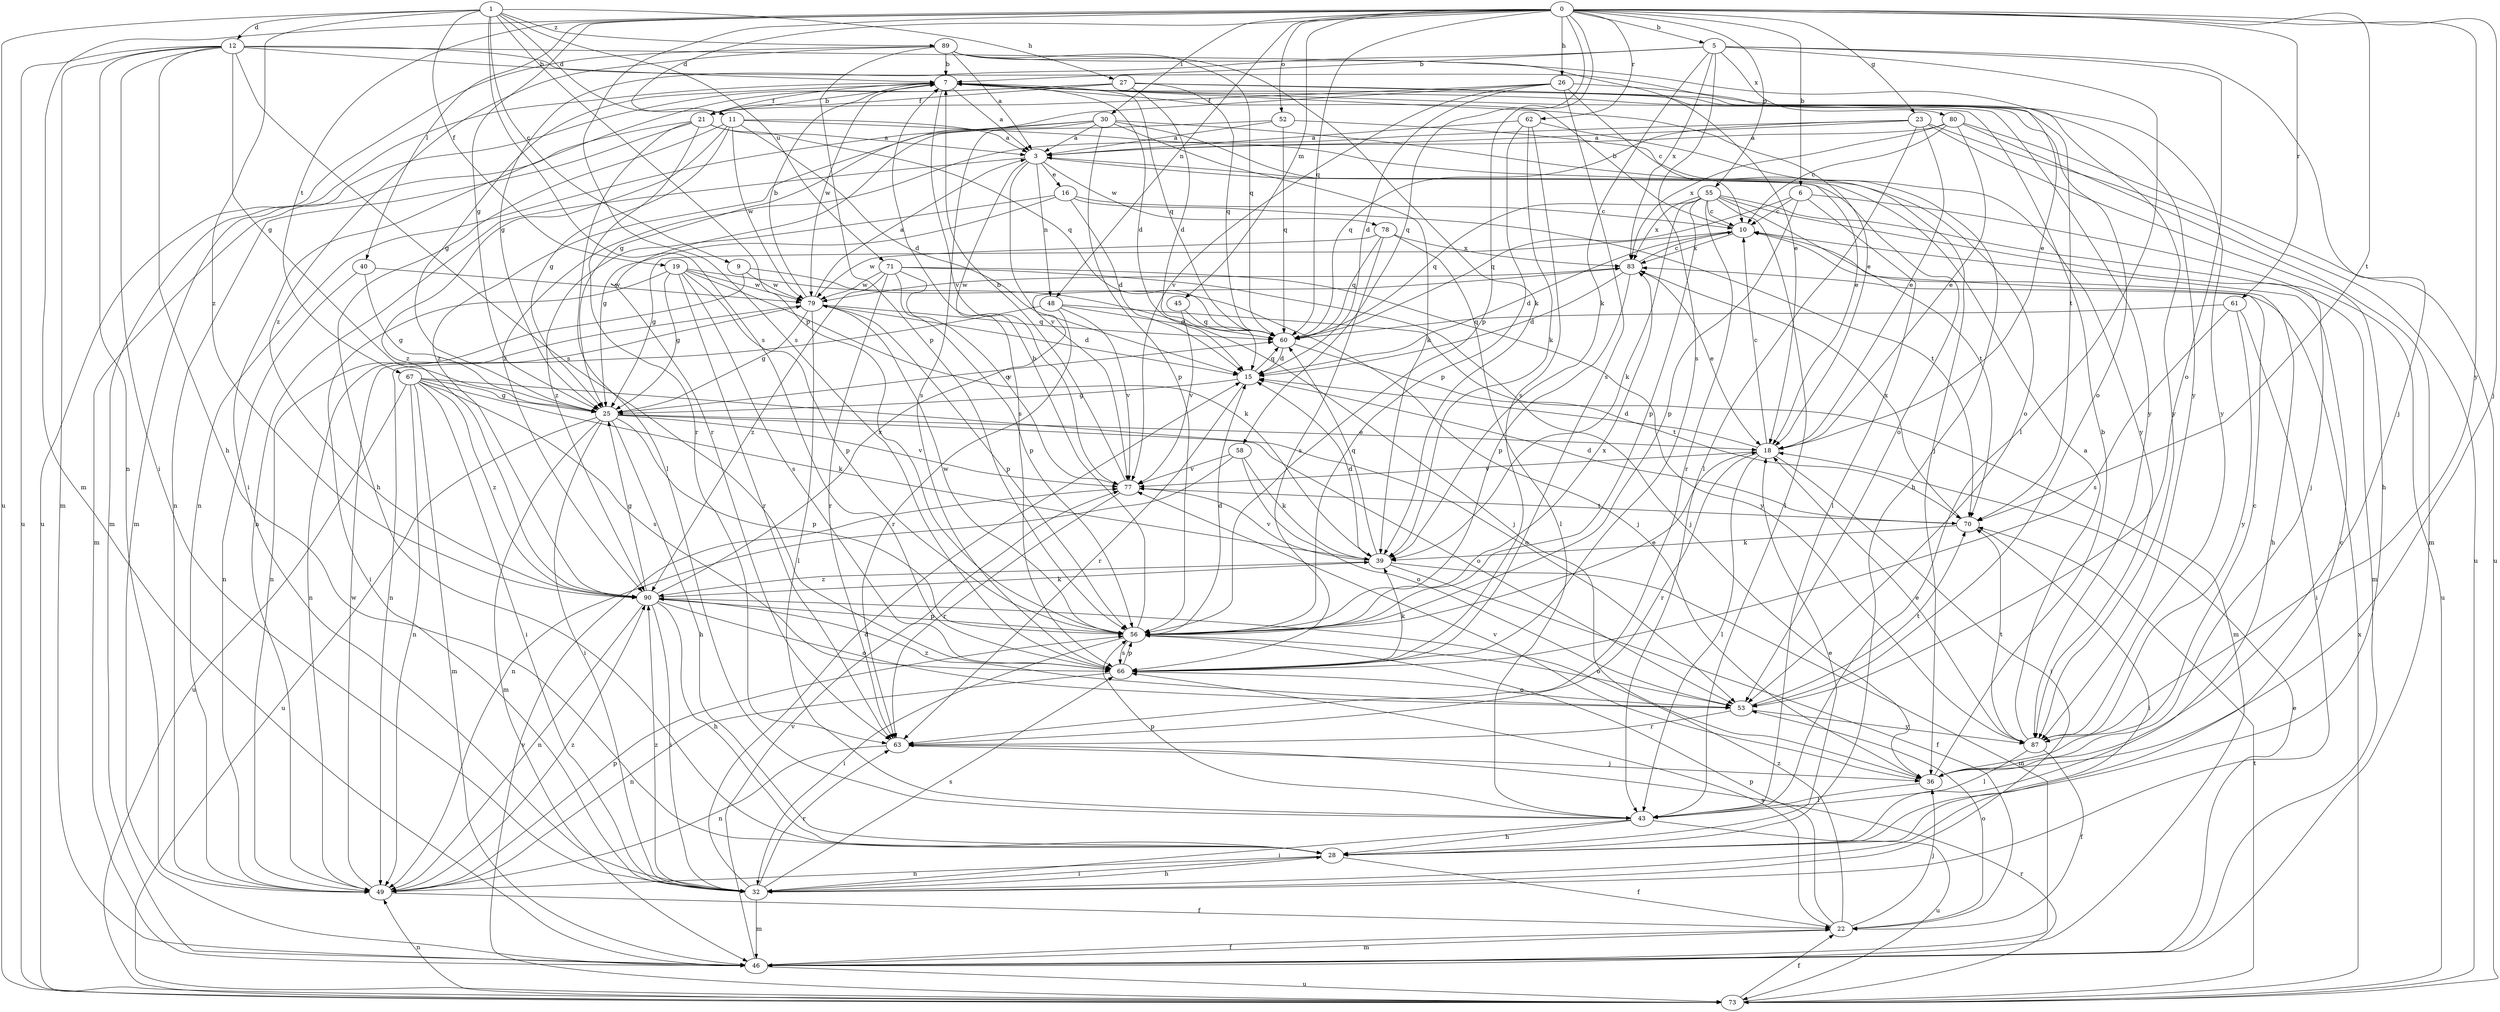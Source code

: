 strict digraph  {
0;
1;
3;
5;
6;
7;
9;
10;
11;
12;
15;
16;
18;
19;
21;
22;
23;
25;
26;
27;
28;
30;
32;
36;
39;
40;
43;
45;
46;
48;
49;
52;
53;
55;
56;
58;
60;
61;
62;
63;
66;
67;
70;
71;
73;
77;
78;
79;
80;
83;
87;
89;
90;
0 -> 5  [label=b];
0 -> 6  [label=b];
0 -> 11  [label=d];
0 -> 23  [label=g];
0 -> 25  [label=g];
0 -> 26  [label=h];
0 -> 30  [label=i];
0 -> 36  [label=j];
0 -> 40  [label=l];
0 -> 45  [label=m];
0 -> 46  [label=m];
0 -> 48  [label=n];
0 -> 52  [label=o];
0 -> 55  [label=p];
0 -> 56  [label=p];
0 -> 58  [label=q];
0 -> 60  [label=q];
0 -> 61  [label=r];
0 -> 62  [label=r];
0 -> 66  [label=s];
0 -> 67  [label=t];
0 -> 70  [label=t];
0 -> 87  [label=y];
1 -> 9  [label=c];
1 -> 11  [label=d];
1 -> 12  [label=d];
1 -> 19  [label=f];
1 -> 27  [label=h];
1 -> 56  [label=p];
1 -> 66  [label=s];
1 -> 71  [label=u];
1 -> 73  [label=u];
1 -> 89  [label=z];
1 -> 90  [label=z];
3 -> 16  [label=e];
3 -> 48  [label=n];
3 -> 49  [label=n];
3 -> 53  [label=o];
3 -> 66  [label=s];
3 -> 77  [label=v];
3 -> 78  [label=w];
5 -> 7  [label=b];
5 -> 25  [label=g];
5 -> 36  [label=j];
5 -> 39  [label=k];
5 -> 43  [label=l];
5 -> 53  [label=o];
5 -> 66  [label=s];
5 -> 80  [label=x];
5 -> 83  [label=x];
6 -> 10  [label=c];
6 -> 36  [label=j];
6 -> 43  [label=l];
6 -> 56  [label=p];
6 -> 60  [label=q];
7 -> 3  [label=a];
7 -> 15  [label=d];
7 -> 18  [label=e];
7 -> 21  [label=f];
7 -> 25  [label=g];
7 -> 46  [label=m];
7 -> 53  [label=o];
7 -> 60  [label=q];
7 -> 77  [label=v];
7 -> 79  [label=w];
7 -> 87  [label=y];
9 -> 36  [label=j];
9 -> 49  [label=n];
9 -> 79  [label=w];
10 -> 7  [label=b];
10 -> 15  [label=d];
10 -> 25  [label=g];
10 -> 28  [label=h];
10 -> 83  [label=x];
11 -> 3  [label=a];
11 -> 15  [label=d];
11 -> 25  [label=g];
11 -> 28  [label=h];
11 -> 53  [label=o];
11 -> 79  [label=w];
11 -> 90  [label=z];
12 -> 7  [label=b];
12 -> 18  [label=e];
12 -> 25  [label=g];
12 -> 28  [label=h];
12 -> 32  [label=i];
12 -> 46  [label=m];
12 -> 49  [label=n];
12 -> 66  [label=s];
12 -> 73  [label=u];
12 -> 87  [label=y];
15 -> 25  [label=g];
15 -> 60  [label=q];
15 -> 63  [label=r];
16 -> 10  [label=c];
16 -> 15  [label=d];
16 -> 25  [label=g];
16 -> 70  [label=t];
16 -> 90  [label=z];
18 -> 10  [label=c];
18 -> 15  [label=d];
18 -> 32  [label=i];
18 -> 43  [label=l];
18 -> 63  [label=r];
18 -> 77  [label=v];
19 -> 25  [label=g];
19 -> 32  [label=i];
19 -> 36  [label=j];
19 -> 39  [label=k];
19 -> 56  [label=p];
19 -> 63  [label=r];
19 -> 66  [label=s];
19 -> 79  [label=w];
21 -> 3  [label=a];
21 -> 7  [label=b];
21 -> 43  [label=l];
21 -> 46  [label=m];
21 -> 49  [label=n];
21 -> 60  [label=q];
21 -> 63  [label=r];
22 -> 36  [label=j];
22 -> 46  [label=m];
22 -> 53  [label=o];
22 -> 56  [label=p];
22 -> 66  [label=s];
22 -> 90  [label=z];
23 -> 3  [label=a];
23 -> 18  [label=e];
23 -> 28  [label=h];
23 -> 43  [label=l];
23 -> 60  [label=q];
23 -> 73  [label=u];
23 -> 90  [label=z];
25 -> 18  [label=e];
25 -> 28  [label=h];
25 -> 32  [label=i];
25 -> 46  [label=m];
25 -> 53  [label=o];
25 -> 56  [label=p];
25 -> 60  [label=q];
25 -> 73  [label=u];
25 -> 77  [label=v];
26 -> 10  [label=c];
26 -> 15  [label=d];
26 -> 21  [label=f];
26 -> 25  [label=g];
26 -> 66  [label=s];
26 -> 77  [label=v];
26 -> 87  [label=y];
27 -> 15  [label=d];
27 -> 21  [label=f];
27 -> 32  [label=i];
27 -> 46  [label=m];
27 -> 60  [label=q];
27 -> 70  [label=t];
27 -> 87  [label=y];
28 -> 10  [label=c];
28 -> 18  [label=e];
28 -> 22  [label=f];
28 -> 32  [label=i];
28 -> 49  [label=n];
30 -> 3  [label=a];
30 -> 18  [label=e];
30 -> 36  [label=j];
30 -> 39  [label=k];
30 -> 49  [label=n];
30 -> 56  [label=p];
30 -> 66  [label=s];
30 -> 90  [label=z];
32 -> 15  [label=d];
32 -> 28  [label=h];
32 -> 46  [label=m];
32 -> 63  [label=r];
32 -> 66  [label=s];
32 -> 90  [label=z];
36 -> 7  [label=b];
36 -> 10  [label=c];
36 -> 43  [label=l];
36 -> 77  [label=v];
39 -> 15  [label=d];
39 -> 22  [label=f];
39 -> 46  [label=m];
39 -> 60  [label=q];
39 -> 77  [label=v];
39 -> 90  [label=z];
40 -> 25  [label=g];
40 -> 49  [label=n];
40 -> 79  [label=w];
43 -> 28  [label=h];
43 -> 32  [label=i];
43 -> 56  [label=p];
43 -> 73  [label=u];
45 -> 60  [label=q];
45 -> 77  [label=v];
46 -> 18  [label=e];
46 -> 22  [label=f];
46 -> 73  [label=u];
46 -> 77  [label=v];
48 -> 46  [label=m];
48 -> 49  [label=n];
48 -> 60  [label=q];
48 -> 63  [label=r];
48 -> 77  [label=v];
49 -> 22  [label=f];
49 -> 56  [label=p];
49 -> 79  [label=w];
49 -> 90  [label=z];
52 -> 3  [label=a];
52 -> 60  [label=q];
52 -> 63  [label=r];
52 -> 87  [label=y];
53 -> 63  [label=r];
53 -> 70  [label=t];
53 -> 87  [label=y];
53 -> 90  [label=z];
55 -> 10  [label=c];
55 -> 39  [label=k];
55 -> 43  [label=l];
55 -> 46  [label=m];
55 -> 56  [label=p];
55 -> 60  [label=q];
55 -> 63  [label=r];
55 -> 70  [label=t];
55 -> 73  [label=u];
55 -> 83  [label=x];
56 -> 7  [label=b];
56 -> 15  [label=d];
56 -> 18  [label=e];
56 -> 32  [label=i];
56 -> 53  [label=o];
56 -> 66  [label=s];
56 -> 79  [label=w];
56 -> 83  [label=x];
58 -> 39  [label=k];
58 -> 49  [label=n];
58 -> 53  [label=o];
58 -> 77  [label=v];
60 -> 15  [label=d];
60 -> 70  [label=t];
61 -> 32  [label=i];
61 -> 60  [label=q];
61 -> 66  [label=s];
61 -> 87  [label=y];
62 -> 3  [label=a];
62 -> 28  [label=h];
62 -> 39  [label=k];
62 -> 56  [label=p];
62 -> 66  [label=s];
63 -> 36  [label=j];
63 -> 49  [label=n];
66 -> 39  [label=k];
66 -> 49  [label=n];
66 -> 53  [label=o];
66 -> 56  [label=p];
67 -> 25  [label=g];
67 -> 32  [label=i];
67 -> 39  [label=k];
67 -> 46  [label=m];
67 -> 49  [label=n];
67 -> 53  [label=o];
67 -> 66  [label=s];
67 -> 73  [label=u];
67 -> 90  [label=z];
70 -> 15  [label=d];
70 -> 32  [label=i];
70 -> 39  [label=k];
70 -> 83  [label=x];
71 -> 36  [label=j];
71 -> 56  [label=p];
71 -> 63  [label=r];
71 -> 77  [label=v];
71 -> 79  [label=w];
71 -> 87  [label=y];
71 -> 90  [label=z];
73 -> 22  [label=f];
73 -> 49  [label=n];
73 -> 63  [label=r];
73 -> 70  [label=t];
73 -> 77  [label=v];
73 -> 83  [label=x];
77 -> 7  [label=b];
77 -> 63  [label=r];
77 -> 70  [label=t];
78 -> 43  [label=l];
78 -> 60  [label=q];
78 -> 66  [label=s];
78 -> 79  [label=w];
78 -> 83  [label=x];
79 -> 3  [label=a];
79 -> 7  [label=b];
79 -> 15  [label=d];
79 -> 25  [label=g];
79 -> 43  [label=l];
79 -> 49  [label=n];
79 -> 56  [label=p];
79 -> 60  [label=q];
80 -> 3  [label=a];
80 -> 10  [label=c];
80 -> 18  [label=e];
80 -> 46  [label=m];
80 -> 73  [label=u];
80 -> 83  [label=x];
83 -> 10  [label=c];
83 -> 15  [label=d];
83 -> 18  [label=e];
83 -> 56  [label=p];
83 -> 79  [label=w];
87 -> 3  [label=a];
87 -> 18  [label=e];
87 -> 22  [label=f];
87 -> 43  [label=l];
87 -> 70  [label=t];
89 -> 3  [label=a];
89 -> 7  [label=b];
89 -> 18  [label=e];
89 -> 39  [label=k];
89 -> 56  [label=p];
89 -> 60  [label=q];
89 -> 73  [label=u];
89 -> 90  [label=z];
90 -> 25  [label=g];
90 -> 28  [label=h];
90 -> 32  [label=i];
90 -> 39  [label=k];
90 -> 49  [label=n];
90 -> 53  [label=o];
90 -> 56  [label=p];
90 -> 83  [label=x];
}
